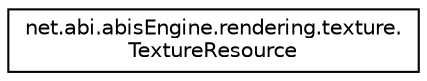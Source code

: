 digraph "Graphical Class Hierarchy"
{
 // LATEX_PDF_SIZE
  edge [fontname="Helvetica",fontsize="10",labelfontname="Helvetica",labelfontsize="10"];
  node [fontname="Helvetica",fontsize="10",shape=record];
  rankdir="LR";
  Node0 [label="net.abi.abisEngine.rendering.texture.\lTextureResource",height=0.2,width=0.4,color="black", fillcolor="white", style="filled",URL="$d1/dc1/classnet_1_1abi_1_1abis_engine_1_1rendering_1_1texture_1_1_texture_resource.html",tooltip=" "];
}
